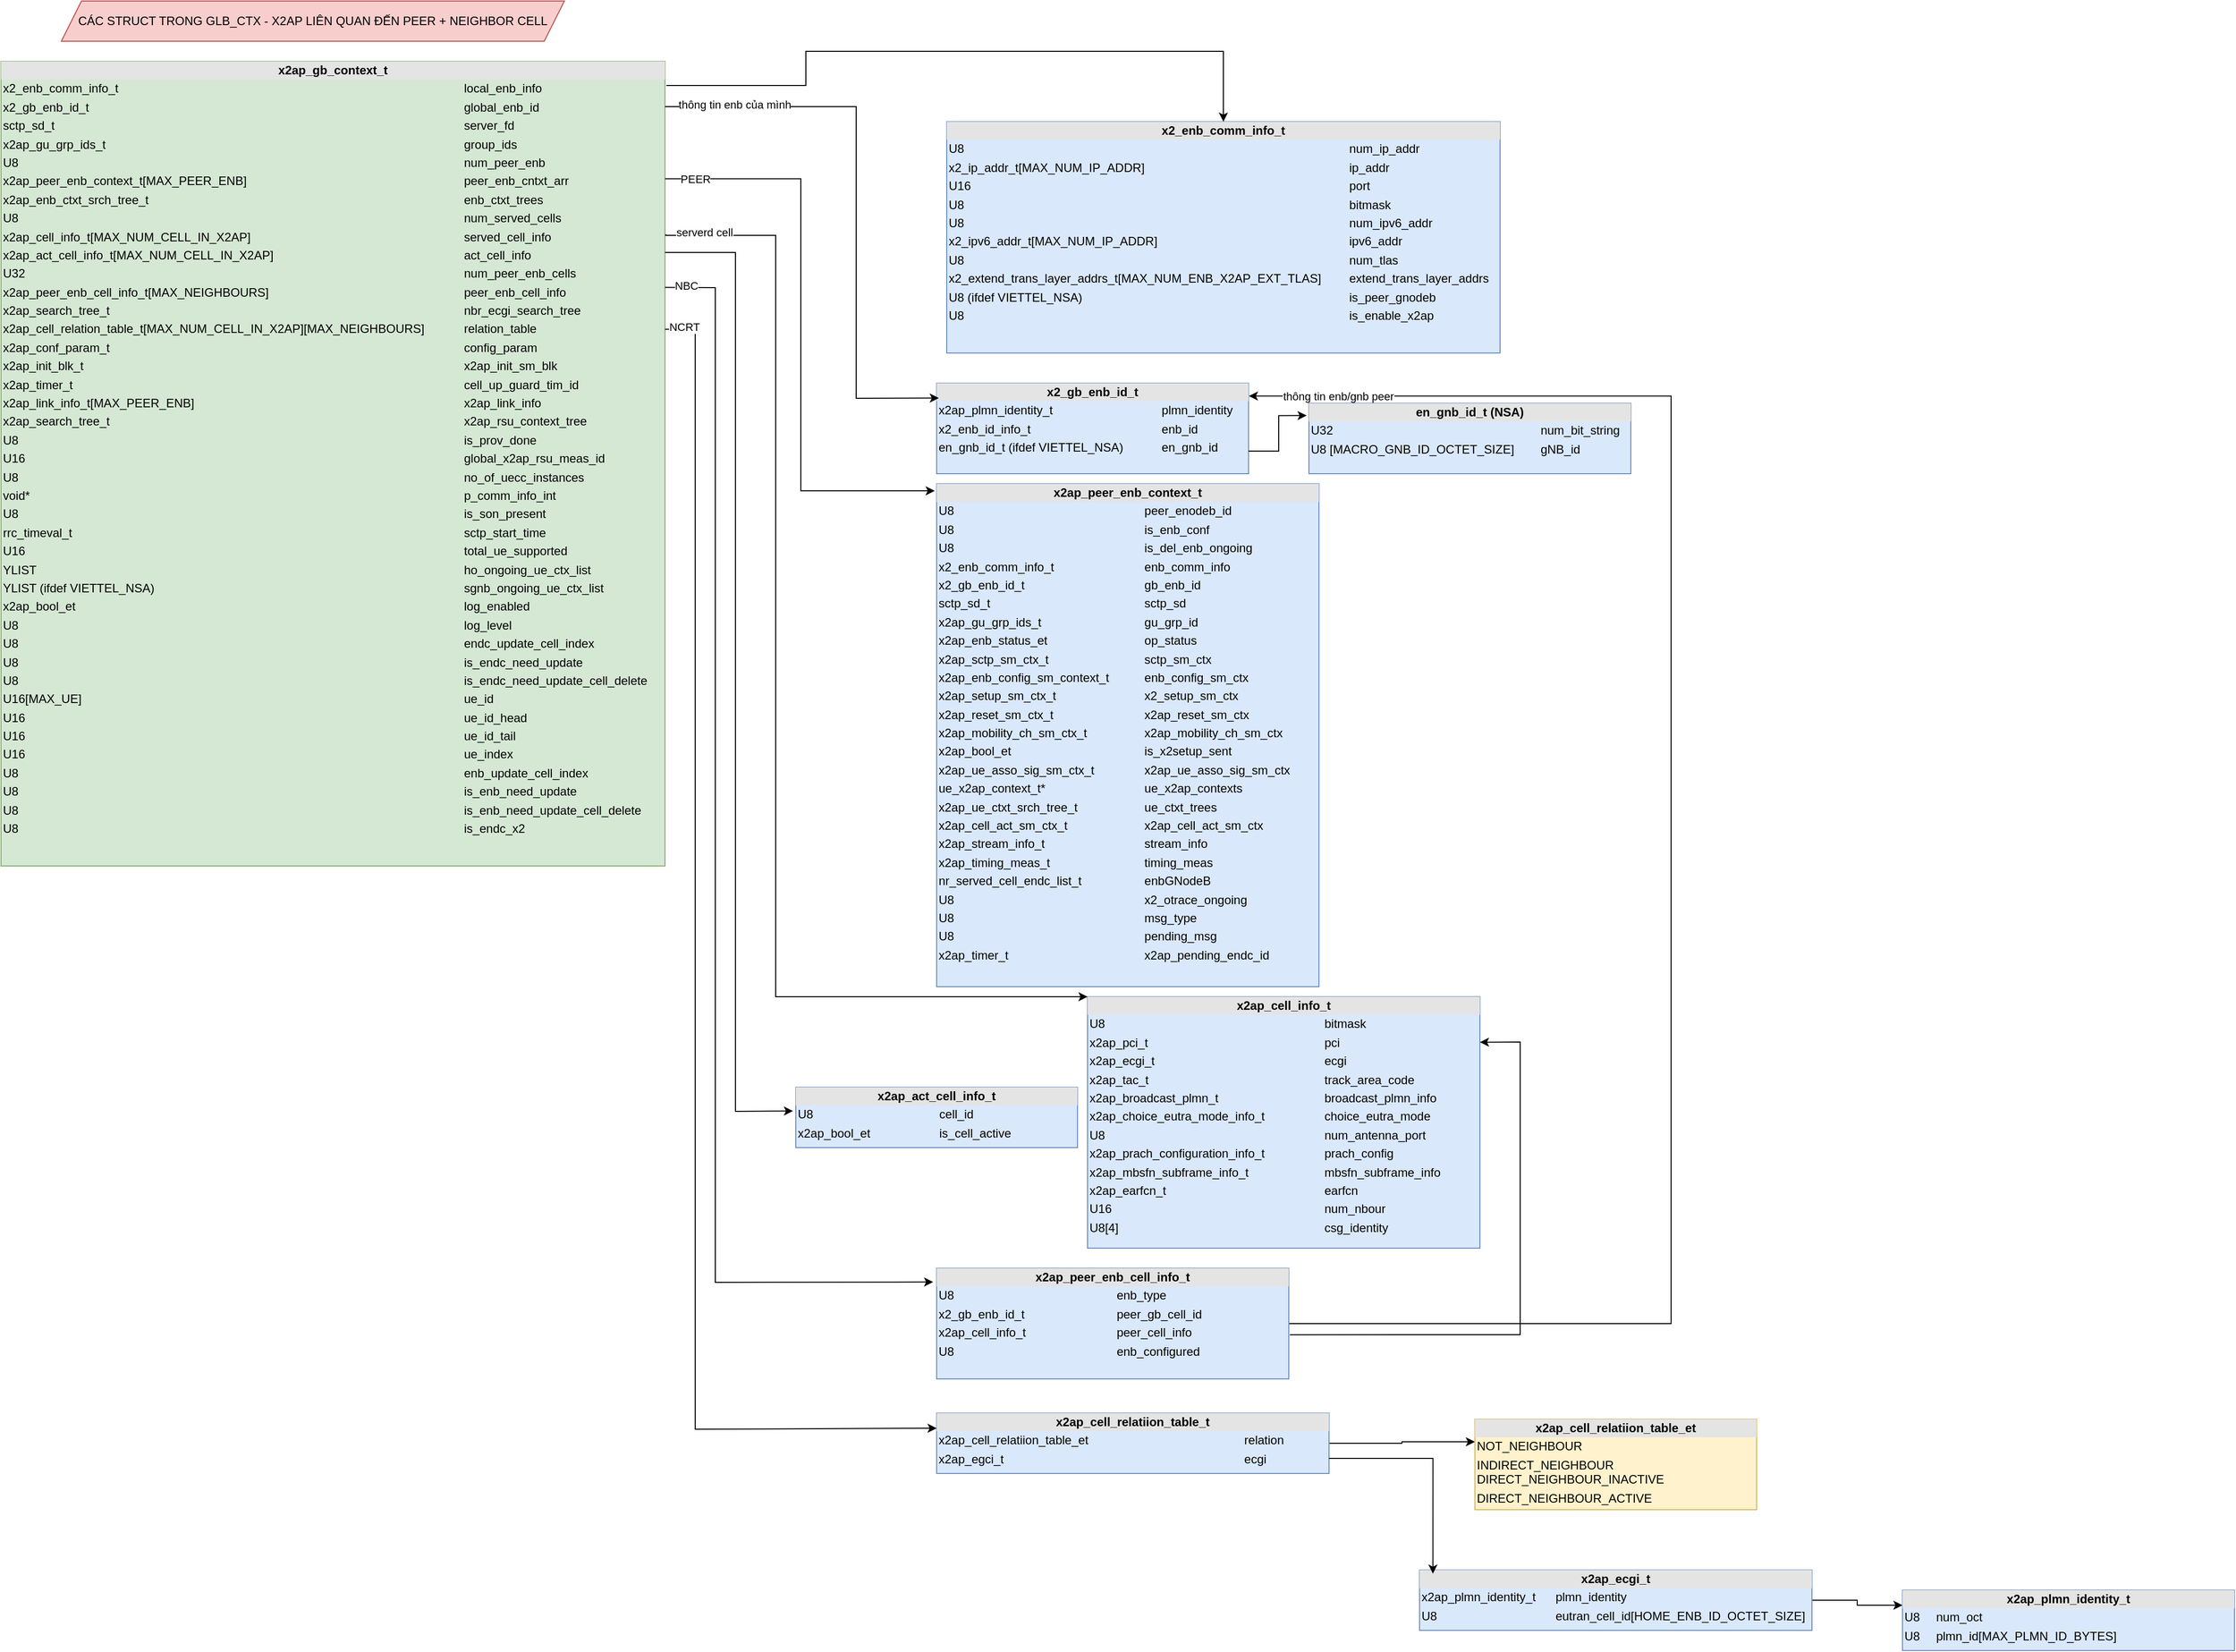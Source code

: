 <mxfile version="28.2.0" pages="2">
  <diagram name="X2AP" id="vt6NGK-KOqVnWGpup1v-">
    <mxGraphModel dx="2899" dy="1114" grid="1" gridSize="10" guides="1" tooltips="1" connect="1" arrows="1" fold="1" page="1" pageScale="1" pageWidth="850" pageHeight="1100" math="0" shadow="0">
      <root>
        <mxCell id="0" />
        <mxCell id="1" parent="0" />
        <mxCell id="mEAFpTAX7sbgpIUAFCqd-12" value="&lt;div style=&quot;text-align: center; box-sizing: border-box; width: 100%; background: rgb(228, 228, 228); padding: 2px;&quot;&gt;&lt;b&gt;x2ap_gb_context_t&lt;/b&gt;&lt;/div&gt;&lt;table style=&quot;width:100%;font-size:1em;&quot; cellpadding=&quot;2&quot; cellspacing=&quot;0&quot;&gt;&lt;tbody&gt;  &lt;tr&gt;&lt;td&gt;x2_enb_comm_info_t&lt;/td&gt;&lt;td&gt;local_enb_info&lt;/td&gt;&lt;/tr&gt; &lt;tr&gt;&lt;td&gt;x2_gb_enb_id_t&lt;/td&gt;&lt;td&gt;global_enb_id&lt;/td&gt;&lt;/tr&gt; &lt;tr&gt;&lt;td&gt;sctp_sd_t&lt;/td&gt;&lt;td&gt;server_fd&lt;/td&gt;&lt;/tr&gt; &lt;tr&gt;&lt;td&gt;x2ap_gu_grp_ids_t&lt;/td&gt;&lt;td&gt;group_ids&lt;/td&gt;&lt;/tr&gt; &lt;tr&gt;&lt;td&gt;U8&lt;/td&gt;&lt;td&gt;num_peer_enb&lt;/td&gt;&lt;/tr&gt; &lt;tr&gt;&lt;td&gt;x2ap_peer_enb_context_t[MAX_PEER_ENB]&lt;/td&gt;&lt;td&gt;peer_enb_cntxt_arr&lt;/td&gt;&lt;/tr&gt; &lt;tr&gt;&lt;td&gt;x2ap_enb_ctxt_srch_tree_t&lt;/td&gt;&lt;td&gt;enb_ctxt_trees&lt;/td&gt;&lt;/tr&gt; &lt;tr&gt;&lt;td&gt;U8&lt;/td&gt;&lt;td&gt;num_served_cells&lt;/td&gt;&lt;/tr&gt; &lt;tr&gt;&lt;td&gt;x2ap_cell_info_t[MAX_NUM_CELL_IN_X2AP]&lt;/td&gt;&lt;td&gt;served_cell_info&lt;/td&gt;&lt;/tr&gt; &lt;tr&gt;&lt;td&gt;x2ap_act_cell_info_t[MAX_NUM_CELL_IN_X2AP]&lt;/td&gt;&lt;td&gt;act_cell_info&lt;/td&gt;&lt;/tr&gt; &lt;tr&gt;&lt;td&gt;U32&lt;/td&gt;&lt;td&gt;num_peer_enb_cells&lt;/td&gt;&lt;/tr&gt; &lt;tr&gt;&lt;td&gt;x2ap_peer_enb_cell_info_t[MAX_NEIGHBOURS]&lt;/td&gt;&lt;td&gt;peer_enb_cell_info&lt;/td&gt;&lt;/tr&gt; &lt;tr&gt;&lt;td&gt;x2ap_search_tree_t&lt;/td&gt;&lt;td&gt;nbr_ecgi_search_tree&lt;/td&gt;&lt;/tr&gt; &lt;tr&gt;&lt;td&gt;x2ap_cell_relation_table_t[MAX_NUM_CELL_IN_X2AP][MAX_NEIGHBOURS]&lt;/td&gt;&lt;td&gt;relation_table&lt;/td&gt;&lt;/tr&gt; &lt;tr&gt;&lt;td&gt;x2ap_conf_param_t&lt;/td&gt;&lt;td&gt;config_param&lt;/td&gt;&lt;/tr&gt; &lt;tr&gt;&lt;td&gt;x2ap_init_blk_t&lt;/td&gt;&lt;td&gt;x2ap_init_sm_blk&lt;/td&gt;&lt;/tr&gt; &lt;tr&gt;&lt;td&gt;x2ap_timer_t&lt;/td&gt;&lt;td&gt;cell_up_guard_tim_id&lt;/td&gt;&lt;/tr&gt; &lt;tr&gt;&lt;td&gt;x2ap_link_info_t[MAX_PEER_ENB]&lt;/td&gt;&lt;td&gt;x2ap_link_info&lt;/td&gt;&lt;/tr&gt;  &lt;tr&gt;&lt;td&gt;x2ap_search_tree_t&lt;/td&gt;&lt;td&gt;x2ap_rsu_context_tree&lt;/td&gt;&lt;/tr&gt; &lt;tr&gt;&lt;td&gt;U8&lt;/td&gt;&lt;td&gt;is_prov_done&lt;/td&gt;&lt;/tr&gt; &lt;tr&gt;&lt;td&gt;U16&lt;/td&gt;&lt;td&gt;global_x2ap_rsu_meas_id&lt;/td&gt;&lt;/tr&gt; &lt;tr&gt;&lt;td&gt;U8&lt;/td&gt;&lt;td&gt;no_of_uecc_instances&lt;/td&gt;&lt;/tr&gt; &lt;tr&gt;&lt;td&gt;void*&lt;/td&gt;&lt;td&gt;p_comm_info_int&lt;/td&gt;&lt;/tr&gt; &lt;tr&gt;&lt;td&gt;U8&lt;/td&gt;&lt;td&gt;is_son_present&lt;/td&gt;&lt;/tr&gt; &lt;tr&gt;&lt;td&gt;rrc_timeval_t&lt;/td&gt;&lt;td&gt;sctp_start_time&lt;/td&gt;&lt;/tr&gt; &lt;tr&gt;&lt;td&gt;U16&lt;/td&gt;&lt;td&gt;total_ue_supported&lt;/td&gt;&lt;/tr&gt; &lt;tr&gt;&lt;td&gt;YLIST&lt;/td&gt;&lt;td&gt;ho_ongoing_ue_ctx_list&lt;/td&gt;&lt;/tr&gt; &lt;tr&gt;&lt;td&gt;YLIST (ifdef VIETTEL_NSA)&lt;/td&gt;&lt;td&gt;sgnb_ongoing_ue_ctx_list&lt;/td&gt;&lt;/tr&gt; &lt;tr&gt;&lt;td&gt;x2ap_bool_et&lt;/td&gt;&lt;td&gt;log_enabled&lt;/td&gt;&lt;/tr&gt; &lt;tr&gt;&lt;td&gt;U8&lt;/td&gt;&lt;td&gt;log_level&lt;/td&gt;&lt;/tr&gt; &lt;tr&gt;&lt;td&gt;U8&lt;/td&gt;&lt;td&gt;endc_update_cell_index&lt;/td&gt;&lt;/tr&gt; &lt;tr&gt;&lt;td&gt;U8&lt;/td&gt;&lt;td&gt;is_endc_need_update&lt;/td&gt;&lt;/tr&gt; &lt;tr&gt;&lt;td&gt;U8&lt;/td&gt;&lt;td&gt;is_endc_need_update_cell_delete&lt;/td&gt;&lt;/tr&gt; &lt;tr&gt;&lt;td&gt;U16[MAX_UE]&lt;/td&gt;&lt;td&gt;ue_id&lt;/td&gt;&lt;/tr&gt; &lt;tr&gt;&lt;td&gt;U16&lt;/td&gt;&lt;td&gt;ue_id_head&lt;/td&gt;&lt;/tr&gt; &lt;tr&gt;&lt;td&gt;U16&lt;/td&gt;&lt;td&gt;ue_id_tail&lt;/td&gt;&lt;/tr&gt; &lt;tr&gt;&lt;td&gt;U16&lt;/td&gt;&lt;td&gt;ue_index&lt;/td&gt;&lt;/tr&gt; &lt;tr&gt;&lt;td&gt;U8&lt;/td&gt;&lt;td&gt;enb_update_cell_index&lt;/td&gt;&lt;/tr&gt; &lt;tr&gt;&lt;td&gt;U8&lt;/td&gt;&lt;td&gt;is_enb_need_update&lt;/td&gt;&lt;/tr&gt; &lt;tr&gt;&lt;td&gt;U8&lt;/td&gt;&lt;td&gt;is_enb_need_update_cell_delete&lt;/td&gt;&lt;/tr&gt; &lt;tr&gt;&lt;td&gt;U8&lt;/td&gt;&lt;td&gt;is_endc_x2&lt;/td&gt;&lt;/tr&gt;  &lt;/tbody&gt;&lt;/table&gt;" style="verticalAlign=top;align=left;overflow=fill;html=1;whiteSpace=wrap;fillColor=#d5e8d4;strokeColor=#82b366;points=[[0,0,0,0,0],[0,0.25,0,0,0],[0,0.5,0,0,0],[0,0.75,0,0,0],[0,1,0,0,0],[0.25,0,0,0,0],[0.25,1,0,0,0],[0.5,0,0,0,0],[0.5,1,0,0,0],[0.75,0,0,0,0],[0.75,1,0,0,0],[1,0,0,0,0],[1,0.25,0,0,0],[1,0.5,0,0,0],[1,0.75,0,0,0],[1,1,0,0,0]];" parent="1" vertex="1">
          <mxGeometry x="-10" y="80" width="660" height="800" as="geometry" />
        </mxCell>
        <mxCell id="enb_comm_info" value="&lt;div style=&quot;text-align: center; box-sizing: border-box; width: 100%; background: rgb(228, 228, 228); padding: 2px;&quot;&gt;&lt;b&gt;x2_enb_comm_info_t&lt;/b&gt;&lt;/div&gt;&lt;table style=&quot;width:100%;font-size:1em;&quot; cellpadding=&quot;2&quot; cellspacing=&quot;0&quot;&gt;&lt;tbody&gt;  &lt;tr&gt;&lt;td&gt;U8&lt;/td&gt;&lt;td&gt;num_ip_addr&lt;/td&gt;&lt;/tr&gt; &lt;tr&gt;&lt;td&gt;x2_ip_addr_t[MAX_NUM_IP_ADDR]&lt;/td&gt;&lt;td&gt;ip_addr&lt;/td&gt;&lt;/tr&gt; &lt;tr&gt;&lt;td&gt;U16&lt;/td&gt;&lt;td&gt;port&lt;/td&gt;&lt;/tr&gt; &lt;tr&gt;&lt;td&gt;U8&lt;/td&gt;&lt;td&gt;bitmask&lt;/td&gt;&lt;/tr&gt; &lt;tr&gt;&lt;td&gt;U8&lt;/td&gt;&lt;td&gt;num_ipv6_addr&lt;/td&gt;&lt;/tr&gt; &lt;tr&gt;&lt;td&gt;x2_ipv6_addr_t[MAX_NUM_IP_ADDR]&lt;/td&gt;&lt;td&gt;ipv6_addr&lt;/td&gt;&lt;/tr&gt; &lt;tr&gt;&lt;td&gt;U8&lt;/td&gt;&lt;td&gt;num_tlas&lt;/td&gt;&lt;/tr&gt; &lt;tr&gt;&lt;td&gt;x2_extend_trans_layer_addrs_t[MAX_NUM_ENB_X2AP_EXT_TLAS]&lt;/td&gt;&lt;td&gt;extend_trans_layer_addrs&lt;/td&gt;&lt;/tr&gt; &lt;tr&gt;&lt;td&gt;U8 (ifdef VIETTEL_NSA)&lt;/td&gt;&lt;td&gt;is_peer_gnodeb&lt;/td&gt;&lt;/tr&gt; &lt;tr&gt;&lt;td&gt;U8&lt;/td&gt;&lt;td&gt;is_enable_x2ap&lt;/td&gt;&lt;/tr&gt;  &lt;/tbody&gt;&lt;/table&gt;" style="verticalAlign=top;align=left;overflow=fill;html=1;whiteSpace=wrap;fillColor=#dae8fc;strokeColor=#6c8ebf;" parent="1" vertex="1">
          <mxGeometry x="930" y="140" width="550" height="230" as="geometry" />
        </mxCell>
        <mxCell id="gb_enb_id" value="&lt;div style=&quot;text-align: center; box-sizing: border-box; width: 100%; background: rgb(228, 228, 228); padding: 2px;&quot;&gt;&lt;b&gt;x2_gb_enb_id_t&lt;/b&gt;&lt;/div&gt;&lt;table style=&quot;width:100%;font-size:1em;&quot; cellpadding=&quot;2&quot; cellspacing=&quot;0&quot;&gt;&lt;tbody&gt;  &lt;tr&gt;&lt;td&gt;x2ap_plmn_identity_t&lt;/td&gt;&lt;td&gt;plmn_identity&lt;/td&gt;&lt;/tr&gt; &lt;tr&gt;&lt;td&gt;x2_enb_id_info_t&lt;/td&gt;&lt;td&gt;enb_id&lt;/td&gt;&lt;/tr&gt; &lt;tr&gt;&lt;td&gt;en_gnb_id_t (ifdef VIETTEL_NSA)&lt;/td&gt;&lt;td&gt;en_gnb_id&lt;/td&gt;&lt;/tr&gt;  &lt;/tbody&gt;&lt;/table&gt;" style="verticalAlign=top;align=left;overflow=fill;html=1;whiteSpace=wrap;fillColor=#dae8fc;strokeColor=#6c8ebf;" parent="1" vertex="1">
          <mxGeometry x="920" y="400" width="310" height="90" as="geometry" />
        </mxCell>
        <mxCell id="y_6j5cOIvTtQIXjw5sfr-1" value="" style="endArrow=classic;html=1;rounded=0;exitX=1.002;exitY=0.03;exitDx=0;exitDy=0;exitPerimeter=0;entryX=0.5;entryY=0;entryDx=0;entryDy=0;edgeStyle=orthogonalEdgeStyle;" parent="1" source="mEAFpTAX7sbgpIUAFCqd-12" target="enb_comm_info" edge="1">
          <mxGeometry width="50" height="50" relative="1" as="geometry">
            <mxPoint x="650" y="480" as="sourcePoint" />
            <mxPoint x="700" y="430" as="targetPoint" />
          </mxGeometry>
        </mxCell>
        <mxCell id="y_6j5cOIvTtQIXjw5sfr-2" value="" style="endArrow=classic;html=1;rounded=0;entryX=0.007;entryY=0.164;entryDx=0;entryDy=0;entryPerimeter=0;" parent="1" target="gb_enb_id" edge="1">
          <mxGeometry width="50" height="50" relative="1" as="geometry">
            <mxPoint x="650" y="125" as="sourcePoint" />
            <mxPoint x="870" y="250" as="targetPoint" />
            <Array as="points">
              <mxPoint x="840" y="125" />
              <mxPoint x="840" y="415" />
            </Array>
          </mxGeometry>
        </mxCell>
        <mxCell id="BK28rR4bzoZhHBxP9CNh-1" value="thông tin enb của mình" style="edgeLabel;html=1;align=center;verticalAlign=middle;resizable=0;points=[];" vertex="1" connectable="0" parent="y_6j5cOIvTtQIXjw5sfr-2">
          <mxGeometry x="-0.758" y="2" relative="1" as="geometry">
            <mxPoint x="1" as="offset" />
          </mxGeometry>
        </mxCell>
        <mxCell id="peer_enb_context" value="&lt;div style=&quot;text-align: center; box-sizing: border-box; width: 100%; background: rgb(228, 228, 228); padding: 2px;&quot;&gt;&lt;b&gt;x2ap_peer_enb_context_t&lt;/b&gt;&lt;/div&gt;&lt;table style=&quot;width:100%;font-size:1em;&quot; cellpadding=&quot;2&quot; cellspacing=&quot;0&quot;&gt;&lt;tbody&gt;  &lt;tr&gt;&lt;td&gt;U8&lt;/td&gt;&lt;td&gt;peer_enodeb_id&lt;/td&gt;&lt;/tr&gt; &lt;tr&gt;&lt;td&gt;U8&lt;/td&gt;&lt;td&gt;is_enb_conf&lt;/td&gt;&lt;/tr&gt; &lt;tr&gt;&lt;td&gt;U8&lt;/td&gt;&lt;td&gt;is_del_enb_ongoing&lt;/td&gt;&lt;/tr&gt; &lt;tr&gt;&lt;td&gt;x2_enb_comm_info_t&lt;/td&gt;&lt;td&gt;enb_comm_info&lt;/td&gt;&lt;/tr&gt; &lt;tr&gt;&lt;td&gt;x2_gb_enb_id_t&lt;/td&gt;&lt;td&gt;gb_enb_id&lt;/td&gt;&lt;/tr&gt; &lt;tr&gt;&lt;td&gt;sctp_sd_t&lt;/td&gt;&lt;td&gt;sctp_sd&lt;/td&gt;&lt;/tr&gt; &lt;tr&gt;&lt;td&gt;x2ap_gu_grp_ids_t&lt;/td&gt;&lt;td&gt;gu_grp_id&lt;/td&gt;&lt;/tr&gt; &lt;tr&gt;&lt;td&gt;x2ap_enb_status_et&lt;/td&gt;&lt;td&gt;op_status&lt;/td&gt;&lt;/tr&gt; &lt;tr&gt;&lt;td&gt;x2ap_sctp_sm_ctx_t&lt;/td&gt;&lt;td&gt;sctp_sm_ctx&lt;/td&gt;&lt;/tr&gt; &lt;tr&gt;&lt;td&gt;x2ap_enb_config_sm_context_t&lt;/td&gt;&lt;td&gt;enb_config_sm_ctx&lt;/td&gt;&lt;/tr&gt; &lt;tr&gt;&lt;td&gt;x2ap_setup_sm_ctx_t&lt;/td&gt;&lt;td&gt;x2_setup_sm_ctx&lt;/td&gt;&lt;/tr&gt; &lt;tr&gt;&lt;td&gt;x2ap_reset_sm_ctx_t&lt;/td&gt;&lt;td&gt;x2ap_reset_sm_ctx&lt;/td&gt;&lt;/tr&gt; &lt;tr&gt;&lt;td&gt;x2ap_mobility_ch_sm_ctx_t&lt;/td&gt;&lt;td&gt;x2ap_mobility_ch_sm_ctx&lt;/td&gt;&lt;/tr&gt; &lt;tr&gt;&lt;td&gt;x2ap_bool_et&lt;/td&gt;&lt;td&gt;is_x2setup_sent&lt;/td&gt;&lt;/tr&gt; &lt;tr&gt;&lt;td&gt;x2ap_ue_asso_sig_sm_ctx_t&lt;/td&gt;&lt;td&gt;x2ap_ue_asso_sig_sm_ctx&lt;/td&gt;&lt;/tr&gt; &lt;tr&gt;&lt;td&gt;ue_x2ap_context_t*&lt;/td&gt;&lt;td&gt;ue_x2ap_contexts&lt;/td&gt;&lt;/tr&gt; &lt;tr&gt;&lt;td&gt;x2ap_ue_ctxt_srch_tree_t&lt;/td&gt;&lt;td&gt;ue_ctxt_trees&lt;/td&gt;&lt;/tr&gt; &lt;tr&gt;&lt;td&gt;x2ap_cell_act_sm_ctx_t&lt;/td&gt;&lt;td&gt;x2ap_cell_act_sm_ctx&lt;/td&gt;&lt;/tr&gt; &lt;tr&gt;&lt;td&gt;x2ap_stream_info_t&lt;/td&gt;&lt;td&gt;stream_info&lt;/td&gt;&lt;/tr&gt; &lt;tr&gt;&lt;td&gt;x2ap_timing_meas_t&lt;/td&gt;&lt;td&gt;timing_meas&lt;/td&gt;&lt;/tr&gt; &lt;tr&gt;&lt;td&gt;nr_served_cell_endc_list_t&lt;/td&gt;&lt;td&gt;enbGNodeB&lt;/td&gt;&lt;/tr&gt; &lt;tr&gt;&lt;td&gt;U8&lt;/td&gt;&lt;td&gt;x2_otrace_ongoing&lt;/td&gt;&lt;/tr&gt; &lt;tr&gt;&lt;td&gt;U8&lt;/td&gt;&lt;td&gt;msg_type&lt;/td&gt;&lt;/tr&gt; &lt;tr&gt;&lt;td&gt;U8&lt;/td&gt;&lt;td&gt;pending_msg&lt;/td&gt;&lt;/tr&gt; &lt;tr&gt;&lt;td&gt;x2ap_timer_t&lt;/td&gt;&lt;td&gt;x2ap_pending_endc_id&lt;/td&gt;&lt;/tr&gt;  &lt;/tbody&gt;&lt;/table&gt;" style="verticalAlign=top;align=left;overflow=fill;html=1;whiteSpace=wrap;fillColor=#dae8fc;strokeColor=#6c8ebf;" parent="1" vertex="1">
          <mxGeometry x="920" y="500" width="380" height="500" as="geometry" />
        </mxCell>
        <mxCell id="mQA6qteE66kIbXj7bRjP-1" value="" style="endArrow=classic;html=1;rounded=0;entryX=-0.005;entryY=0.014;entryDx=0;entryDy=0;entryPerimeter=0;exitX=1;exitY=0.146;exitDx=0;exitDy=0;exitPerimeter=0;edgeStyle=orthogonalEdgeStyle;" parent="1" source="mEAFpTAX7sbgpIUAFCqd-12" target="peer_enb_context" edge="1">
          <mxGeometry width="50" height="50" relative="1" as="geometry">
            <mxPoint x="710" y="200" as="sourcePoint" />
            <mxPoint x="860" y="430" as="targetPoint" />
          </mxGeometry>
        </mxCell>
        <mxCell id="cpv9gGRvADUafkpkYBGd-24" value="PEER" style="edgeLabel;html=1;align=center;verticalAlign=middle;resizable=0;points=[];" parent="mQA6qteE66kIbXj7bRjP-1" vertex="1" connectable="0">
          <mxGeometry x="-0.898" relative="1" as="geometry">
            <mxPoint as="offset" />
          </mxGeometry>
        </mxCell>
        <mxCell id="cell_info" value="&lt;div style=&quot;text-align: center; box-sizing: border-box; width: 100%; background: rgb(228, 228, 228); padding: 2px;&quot;&gt;&lt;b&gt;x2ap_cell_info_t&lt;/b&gt;&lt;/div&gt;&lt;table style=&quot;width:100%;font-size:1em;&quot; cellpadding=&quot;2&quot; cellspacing=&quot;0&quot;&gt;&lt;tbody&gt;  &lt;tr&gt;&lt;td&gt;U8&lt;/td&gt;&lt;td&gt;bitmask&lt;/td&gt;&lt;/tr&gt; &lt;tr&gt;&lt;td&gt;x2ap_pci_t&lt;/td&gt;&lt;td&gt;pci&lt;/td&gt;&lt;/tr&gt; &lt;tr&gt;&lt;td&gt;x2ap_ecgi_t&lt;/td&gt;&lt;td&gt;ecgi&lt;/td&gt;&lt;/tr&gt; &lt;tr&gt;&lt;td&gt;x2ap_tac_t&lt;/td&gt;&lt;td&gt;track_area_code&lt;/td&gt;&lt;/tr&gt; &lt;tr&gt;&lt;td&gt;x2ap_broadcast_plmn_t&lt;/td&gt;&lt;td&gt;broadcast_plmn_info&lt;/td&gt;&lt;/tr&gt; &lt;tr&gt;&lt;td&gt;x2ap_choice_eutra_mode_info_t&lt;/td&gt;&lt;td&gt;choice_eutra_mode&lt;/td&gt;&lt;/tr&gt; &lt;tr&gt;&lt;td&gt;U8&lt;/td&gt;&lt;td&gt;num_antenna_port&lt;/td&gt;&lt;/tr&gt; &lt;tr&gt;&lt;td&gt;x2ap_prach_configuration_info_t&lt;/td&gt;&lt;td&gt;prach_config&lt;/td&gt;&lt;/tr&gt; &lt;tr&gt;&lt;td&gt;x2ap_mbsfn_subframe_info_t&lt;/td&gt;&lt;td&gt;mbsfn_subframe_info&lt;/td&gt;&lt;/tr&gt; &lt;tr&gt;&lt;td&gt;x2ap_earfcn_t&lt;/td&gt;&lt;td&gt;earfcn&lt;/td&gt;&lt;/tr&gt; &lt;tr&gt;&lt;td&gt;U16&lt;/td&gt;&lt;td&gt;num_nbour&lt;/td&gt;&lt;/tr&gt; &lt;tr&gt;&lt;td&gt;U8[4]&lt;/td&gt;&lt;td&gt;csg_identity&lt;/td&gt;&lt;/tr&gt;  &lt;/tbody&gt;&lt;/table&gt;" style="verticalAlign=top;align=left;overflow=fill;html=1;whiteSpace=wrap;fillColor=#dae8fc;strokeColor=#6c8ebf;" parent="1" vertex="1">
          <mxGeometry x="1070" y="1010" width="390" height="250" as="geometry" />
        </mxCell>
        <mxCell id="cpv9gGRvADUafkpkYBGd-1" value="" style="endArrow=classic;html=1;rounded=0;entryX=0;entryY=0;entryDx=0;entryDy=0;edgeStyle=orthogonalEdgeStyle;exitX=1.001;exitY=0.215;exitDx=0;exitDy=0;exitPerimeter=0;" parent="1" source="mEAFpTAX7sbgpIUAFCqd-12" target="cell_info" edge="1">
          <mxGeometry width="50" height="50" relative="1" as="geometry">
            <mxPoint x="649" y="253" as="sourcePoint" />
            <mxPoint x="860" y="430" as="targetPoint" />
            <Array as="points">
              <mxPoint x="760" y="253" />
              <mxPoint x="760" y="1010" />
            </Array>
          </mxGeometry>
        </mxCell>
        <mxCell id="EMj9dHP0KqnLFB49cqCP-8" value="serverd cell" style="edgeLabel;html=1;align=center;verticalAlign=middle;resizable=0;points=[];" vertex="1" connectable="0" parent="cpv9gGRvADUafkpkYBGd-1">
          <mxGeometry x="-0.958" y="1" relative="1" as="geometry">
            <mxPoint x="15" y="-2" as="offset" />
          </mxGeometry>
        </mxCell>
        <mxCell id="EMj9dHP0KqnLFB49cqCP-4" style="edgeStyle=orthogonalEdgeStyle;rounded=0;orthogonalLoop=1;jettySize=auto;html=1;entryX=1.001;entryY=0.142;entryDx=0;entryDy=0;entryPerimeter=0;" edge="1" parent="1" source="cpv9gGRvADUafkpkYBGd-2" target="gb_enb_id">
          <mxGeometry relative="1" as="geometry">
            <Array as="points">
              <mxPoint x="1650" y="1335" />
              <mxPoint x="1650" y="413" />
            </Array>
          </mxGeometry>
        </mxCell>
        <mxCell id="EMj9dHP0KqnLFB49cqCP-7" value="thông tin enb/gnb peer" style="edgeLabel;html=1;align=center;verticalAlign=middle;resizable=0;points=[];" vertex="1" connectable="0" parent="EMj9dHP0KqnLFB49cqCP-4">
          <mxGeometry x="0.897" relative="1" as="geometry">
            <mxPoint as="offset" />
          </mxGeometry>
        </mxCell>
        <mxCell id="cpv9gGRvADUafkpkYBGd-2" value="&lt;div style=&quot;text-align: center; box-sizing: border-box; width: 100%; background: rgb(228, 228, 228); padding: 2px;&quot;&gt;&lt;b&gt;x2ap_peer_enb_cell_info_t&lt;/b&gt;&lt;/div&gt;&lt;table style=&quot;width:100%;font-size:1em;&quot; cellpadding=&quot;2&quot; cellspacing=&quot;0&quot;&gt;&lt;tbody&gt;  &lt;tr&gt;&lt;td&gt;U8&lt;/td&gt;&lt;td&gt;enb_type&lt;/td&gt;&lt;/tr&gt; &lt;tr&gt;&lt;td&gt;x2_gb_enb_id_t&lt;/td&gt;&lt;td&gt;peer_gb_cell_id&lt;/td&gt;&lt;/tr&gt; &lt;tr&gt;&lt;td&gt;x2ap_cell_info_t&lt;/td&gt;&lt;td&gt;peer_cell_info&lt;br&gt;&lt;/td&gt;&lt;/tr&gt; &lt;tr&gt;&lt;td&gt;U8&lt;/td&gt;&lt;td&gt;enb_configured&lt;/td&gt;&lt;/tr&gt;  &lt;/tbody&gt;&lt;/table&gt;" style="verticalAlign=top;align=left;overflow=fill;html=1;whiteSpace=wrap;fillColor=#dae8fc;strokeColor=#6c8ebf;" parent="1" vertex="1">
          <mxGeometry x="920" y="1280" width="350" height="110" as="geometry" />
        </mxCell>
        <mxCell id="cpv9gGRvADUafkpkYBGd-3" value="" style="endArrow=classic;html=1;rounded=0;exitX=1;exitY=0.281;exitDx=0;exitDy=0;exitPerimeter=0;entryX=-0.01;entryY=0.124;entryDx=0;entryDy=0;entryPerimeter=0;" parent="1" source="mEAFpTAX7sbgpIUAFCqd-12" target="cpv9gGRvADUafkpkYBGd-2" edge="1">
          <mxGeometry width="50" height="50" relative="1" as="geometry">
            <mxPoint x="730" y="330" as="sourcePoint" />
            <mxPoint x="780" y="280" as="targetPoint" />
            <Array as="points">
              <mxPoint x="700" y="305" />
              <mxPoint x="700" y="1294" />
            </Array>
          </mxGeometry>
        </mxCell>
        <mxCell id="cpv9gGRvADUafkpkYBGd-23" value="NBC" style="edgeLabel;html=1;align=center;verticalAlign=middle;resizable=0;points=[];" parent="cpv9gGRvADUafkpkYBGd-3" vertex="1" connectable="0">
          <mxGeometry x="-0.978" y="2" relative="1" as="geometry">
            <mxPoint x="7" as="offset" />
          </mxGeometry>
        </mxCell>
        <mxCell id="cpv9gGRvADUafkpkYBGd-9" style="edgeStyle=orthogonalEdgeStyle;rounded=0;orthogonalLoop=1;jettySize=auto;html=1;exitX=1;exitY=0.5;exitDx=0;exitDy=0;entryX=0;entryY=0.25;entryDx=0;entryDy=0;" parent="1" source="cpv9gGRvADUafkpkYBGd-5" target="cpv9gGRvADUafkpkYBGd-8" edge="1">
          <mxGeometry relative="1" as="geometry" />
        </mxCell>
        <mxCell id="cpv9gGRvADUafkpkYBGd-5" value="&lt;div style=&quot;text-align: center; box-sizing: border-box; width: 100%; background: rgb(228, 228, 228); padding: 2px;&quot;&gt;&lt;b&gt;x2ap_cell_relatiion_table_t&lt;/b&gt;&lt;/div&gt;&lt;table style=&quot;width: 100%; font-size: 1em;&quot; cellpadding=&quot;2&quot; cellspacing=&quot;0&quot;&gt;&lt;tbody&gt;&lt;tr&gt;&lt;td&gt;x2ap_cell_relatiion_table_et&lt;/td&gt;&lt;td&gt;relation&lt;/td&gt;&lt;/tr&gt;&lt;tr&gt;&lt;td&gt;x2ap_egci_t&lt;/td&gt;&lt;td&gt;ecgi&lt;/td&gt;&lt;/tr&gt;&lt;tr&gt;&lt;td&gt;&lt;/td&gt;&lt;td&gt;&lt;br&gt;&lt;/td&gt;&lt;/tr&gt;&lt;/tbody&gt;&lt;/table&gt;" style="verticalAlign=top;align=left;overflow=fill;html=1;whiteSpace=wrap;fillColor=#dae8fc;strokeColor=#6c8ebf;" parent="1" vertex="1">
          <mxGeometry x="920" y="1424" width="390" height="60" as="geometry" />
        </mxCell>
        <mxCell id="cpv9gGRvADUafkpkYBGd-6" value="CÁC STRUCT TRONG GLB_CTX - X2AP LIÊN QUAN ĐẾN PEER + NEIGHBOR CELL" style="shape=parallelogram;perimeter=parallelogramPerimeter;whiteSpace=wrap;html=1;fixedSize=1;fillColor=#f8cecc;strokeColor=#b85450;" parent="1" vertex="1">
          <mxGeometry x="50" y="20" width="500" height="40" as="geometry" />
        </mxCell>
        <mxCell id="cpv9gGRvADUafkpkYBGd-7" value="" style="endArrow=classic;html=1;rounded=0;exitX=1;exitY=0.333;exitDx=0;exitDy=0;exitPerimeter=0;entryX=0;entryY=0.25;entryDx=0;entryDy=0;" parent="1" source="mEAFpTAX7sbgpIUAFCqd-12" target="cpv9gGRvADUafkpkYBGd-5" edge="1">
          <mxGeometry width="50" height="50" relative="1" as="geometry">
            <mxPoint x="690" y="400" as="sourcePoint" />
            <mxPoint x="740" y="350" as="targetPoint" />
            <Array as="points">
              <mxPoint x="680" y="346" />
              <mxPoint x="680" y="1440" />
            </Array>
          </mxGeometry>
        </mxCell>
        <mxCell id="EMj9dHP0KqnLFB49cqCP-9" value="NCRT" style="edgeLabel;html=1;align=center;verticalAlign=middle;resizable=0;points=[];" vertex="1" connectable="0" parent="cpv9gGRvADUafkpkYBGd-7">
          <mxGeometry x="-0.973" y="2" relative="1" as="geometry">
            <mxPoint as="offset" />
          </mxGeometry>
        </mxCell>
        <mxCell id="cpv9gGRvADUafkpkYBGd-8" value="&lt;div style=&quot;text-align: center; box-sizing: border-box; width: 100%; background: rgb(228, 228, 228); padding: 2px;&quot;&gt;&lt;b&gt;x2ap_cell_relatiion_table_et&lt;/b&gt;&lt;/div&gt;&lt;table style=&quot;width: 100%; font-size: 1em;&quot; cellpadding=&quot;2&quot; cellspacing=&quot;0&quot;&gt;&lt;tbody&gt;&lt;tr&gt;&lt;td&gt;NOT_NEIGHBOUR&amp;nbsp;&lt;/td&gt;&lt;td&gt;&lt;br&gt;&lt;/td&gt;&lt;/tr&gt;&lt;tr&gt;&lt;td&gt;INDIRECT_NEIGHBOUR&lt;br&gt;&lt;span style=&quot;font-size: 12px;&quot;&gt;DIRECT_NEIGHBOUR_INACTIVE&lt;/span&gt;&lt;/td&gt;&lt;td&gt;&lt;br&gt;&lt;/td&gt;&lt;/tr&gt;&lt;tr&gt;&lt;td&gt;&lt;span style=&quot;font-size: 12px;&quot;&gt;DIRECT_NEIGHBOUR_ACTIVE&lt;/span&gt;&lt;/td&gt;&lt;td&gt;&lt;br&gt;&lt;/td&gt;&lt;/tr&gt;&lt;/tbody&gt;&lt;/table&gt;" style="verticalAlign=top;align=left;overflow=fill;html=1;whiteSpace=wrap;fillColor=#fff2cc;strokeColor=#d6b656;" parent="1" vertex="1">
          <mxGeometry x="1455" y="1430" width="280" height="90" as="geometry" />
        </mxCell>
        <mxCell id="cpv9gGRvADUafkpkYBGd-17" style="edgeStyle=orthogonalEdgeStyle;rounded=0;orthogonalLoop=1;jettySize=auto;html=1;exitX=1;exitY=0.5;exitDx=0;exitDy=0;entryX=0;entryY=0.25;entryDx=0;entryDy=0;" parent="1" source="cpv9gGRvADUafkpkYBGd-11" target="cpv9gGRvADUafkpkYBGd-15" edge="1">
          <mxGeometry relative="1" as="geometry" />
        </mxCell>
        <mxCell id="cpv9gGRvADUafkpkYBGd-11" value="&lt;div style=&quot;text-align: center; box-sizing: border-box; width: 100%; background: rgb(228, 228, 228); padding: 2px;&quot;&gt;&lt;span style=&quot;font-size: 12px;&quot;&gt;&lt;b&gt;x2ap_ecgi_t&lt;/b&gt;&lt;/span&gt;&lt;/div&gt;&lt;table style=&quot;width: 100%; font-size: 1em;&quot; cellpadding=&quot;2&quot; cellspacing=&quot;0&quot;&gt;&lt;tbody&gt;&lt;tr&gt;&lt;td&gt;x2ap_plmn_identity_t&amp;nbsp; &amp;nbsp;&amp;nbsp;&lt;/td&gt;&lt;td&gt;plmn_identity&lt;/td&gt;&lt;/tr&gt;&lt;tr&gt;&lt;td&gt;U8&lt;/td&gt;&lt;td&gt;eutran_cell_id[HOME_ENB_ID_OCTET_SIZE]&lt;/td&gt;&lt;/tr&gt;&lt;tr&gt;&lt;td&gt;&lt;/td&gt;&lt;td&gt;&lt;br&gt;&lt;/td&gt;&lt;/tr&gt;&lt;/tbody&gt;&lt;/table&gt;" style="verticalAlign=top;align=left;overflow=fill;html=1;whiteSpace=wrap;fillColor=#dae8fc;strokeColor=#6c8ebf;" parent="1" vertex="1">
          <mxGeometry x="1400" y="1580" width="390" height="60" as="geometry" />
        </mxCell>
        <mxCell id="cpv9gGRvADUafkpkYBGd-14" style="edgeStyle=orthogonalEdgeStyle;rounded=0;orthogonalLoop=1;jettySize=auto;html=1;exitX=1;exitY=0.75;exitDx=0;exitDy=0;entryX=0.034;entryY=0.061;entryDx=0;entryDy=0;entryPerimeter=0;" parent="1" source="cpv9gGRvADUafkpkYBGd-5" target="cpv9gGRvADUafkpkYBGd-11" edge="1">
          <mxGeometry relative="1" as="geometry" />
        </mxCell>
        <mxCell id="cpv9gGRvADUafkpkYBGd-15" value="&lt;div style=&quot;text-align: center; box-sizing: border-box; width: 100%; background: rgb(228, 228, 228); padding: 2px;&quot;&gt;&lt;span style=&quot;font-size: 12px;&quot;&gt;&lt;b&gt;x2ap_plmn_identity_t&lt;/b&gt;&lt;/span&gt;&lt;/div&gt;&lt;table style=&quot;width: 100%; font-size: 1em;&quot; cellpadding=&quot;2&quot; cellspacing=&quot;0&quot;&gt;&lt;tbody&gt;&lt;tr&gt;&lt;td&gt;U8&lt;/td&gt;&lt;td&gt;num_oct&lt;/td&gt;&lt;/tr&gt;&lt;tr&gt;&lt;td&gt;U8&lt;/td&gt;&lt;td&gt;&lt;span style=&quot;font-size: 12px;&quot;&gt;plmn_id[MAX_PLMN_ID_BYTES]&lt;/span&gt;&lt;/td&gt;&lt;/tr&gt;&lt;tr&gt;&lt;td&gt;&lt;/td&gt;&lt;td&gt;&lt;br&gt;&lt;/td&gt;&lt;/tr&gt;&lt;/tbody&gt;&lt;/table&gt;" style="verticalAlign=top;align=left;overflow=fill;html=1;whiteSpace=wrap;fillColor=#dae8fc;strokeColor=#6c8ebf;" parent="1" vertex="1">
          <mxGeometry x="1880" y="1600" width="330" height="60" as="geometry" />
        </mxCell>
        <mxCell id="cpv9gGRvADUafkpkYBGd-18" value="&lt;div style=&quot;text-align: center; box-sizing: border-box; width: 100%; background: rgb(228, 228, 228); padding: 2px;&quot;&gt;&lt;b&gt;x2ap_act_cell_info_t&lt;/b&gt;&lt;/div&gt;&lt;table style=&quot;width:100%;font-size:1em;&quot; cellpadding=&quot;2&quot; cellspacing=&quot;0&quot;&gt;&lt;tbody&gt;  &lt;tr&gt;&lt;td&gt;U8&lt;/td&gt;&lt;td&gt;cell_id&lt;/td&gt;&lt;/tr&gt; &lt;tr&gt;&lt;td&gt;x2ap_bool_et&lt;/td&gt;&lt;td&gt;is_cell_active&lt;/td&gt;&lt;/tr&gt; &lt;tr&gt;&lt;td&gt;&lt;/td&gt;&lt;td&gt;&lt;br&gt;&lt;/td&gt;&lt;/tr&gt;  &lt;/tbody&gt;&lt;/table&gt;" style="verticalAlign=top;align=left;overflow=fill;html=1;whiteSpace=wrap;fillColor=#dae8fc;strokeColor=#6c8ebf;" parent="1" vertex="1">
          <mxGeometry x="780" y="1100" width="280" height="60" as="geometry" />
        </mxCell>
        <mxCell id="cpv9gGRvADUafkpkYBGd-21" value="" style="endArrow=classic;html=1;rounded=0;entryX=-0.01;entryY=0.393;entryDx=0;entryDy=0;entryPerimeter=0;" parent="1" target="cpv9gGRvADUafkpkYBGd-18" edge="1">
          <mxGeometry width="50" height="50" relative="1" as="geometry">
            <mxPoint x="650" y="270" as="sourcePoint" />
            <mxPoint x="700" y="220" as="targetPoint" />
            <Array as="points">
              <mxPoint x="720" y="270" />
              <mxPoint x="720" y="1124" />
            </Array>
          </mxGeometry>
        </mxCell>
        <mxCell id="EMj9dHP0KqnLFB49cqCP-2" value="" style="endArrow=classic;html=1;rounded=0;exitX=1.003;exitY=0.601;exitDx=0;exitDy=0;exitPerimeter=0;entryX=1;entryY=0.181;entryDx=0;entryDy=0;entryPerimeter=0;" edge="1" parent="1" source="cpv9gGRvADUafkpkYBGd-2" target="cell_info">
          <mxGeometry width="50" height="50" relative="1" as="geometry">
            <mxPoint x="1460" y="1180" as="sourcePoint" />
            <mxPoint x="1510" y="1130" as="targetPoint" />
            <Array as="points">
              <mxPoint x="1500" y="1346" />
              <mxPoint x="1500" y="1055" />
            </Array>
          </mxGeometry>
        </mxCell>
        <mxCell id="EMj9dHP0KqnLFB49cqCP-5" value="&lt;div style=&quot;text-align: center; box-sizing: border-box; width: 100%; background: rgb(228, 228, 228); padding: 2px;&quot;&gt;&lt;b&gt;en_gnb_id_t (NSA)&lt;/b&gt;&lt;/div&gt;&lt;table style=&quot;width:100%;font-size:1em;&quot; cellpadding=&quot;2&quot; cellspacing=&quot;0&quot;&gt;&lt;tbody&gt;  &lt;tr&gt;&lt;td&gt;U32&lt;/td&gt;&lt;td&gt;num_bit_string&lt;/td&gt;&lt;/tr&gt; &lt;tr&gt;&lt;td&gt;U8 [MACRO_GNB_ID_OCTET_SIZE]&lt;/td&gt;&lt;td&gt;gNB_id&lt;/td&gt;&lt;/tr&gt; &lt;tr&gt;&lt;td&gt;&lt;br&gt;&lt;/td&gt;&lt;td&gt;&lt;br&gt;&lt;/td&gt;&lt;/tr&gt;  &lt;/tbody&gt;&lt;/table&gt;" style="verticalAlign=top;align=left;overflow=fill;html=1;whiteSpace=wrap;fillColor=#dae8fc;strokeColor=#6c8ebf;" vertex="1" parent="1">
          <mxGeometry x="1290" y="420" width="320" height="70" as="geometry" />
        </mxCell>
        <mxCell id="EMj9dHP0KqnLFB49cqCP-6" style="edgeStyle=orthogonalEdgeStyle;rounded=0;orthogonalLoop=1;jettySize=auto;html=1;exitX=1;exitY=0.75;exitDx=0;exitDy=0;entryX=-0.007;entryY=0.174;entryDx=0;entryDy=0;entryPerimeter=0;" edge="1" parent="1" source="gb_enb_id" target="EMj9dHP0KqnLFB49cqCP-5">
          <mxGeometry relative="1" as="geometry" />
        </mxCell>
      </root>
    </mxGraphModel>
  </diagram>
  <diagram id="_Jn_etRc4hGF2Gx0i6ME" name="OAM">
    <mxGraphModel dx="1639" dy="891" grid="1" gridSize="10" guides="1" tooltips="1" connect="1" arrows="1" fold="1" page="1" pageScale="1" pageWidth="850" pageHeight="1100" math="0" shadow="0">
      <root>
        <mxCell id="0" />
        <mxCell id="1" parent="0" />
      </root>
    </mxGraphModel>
  </diagram>
</mxfile>

